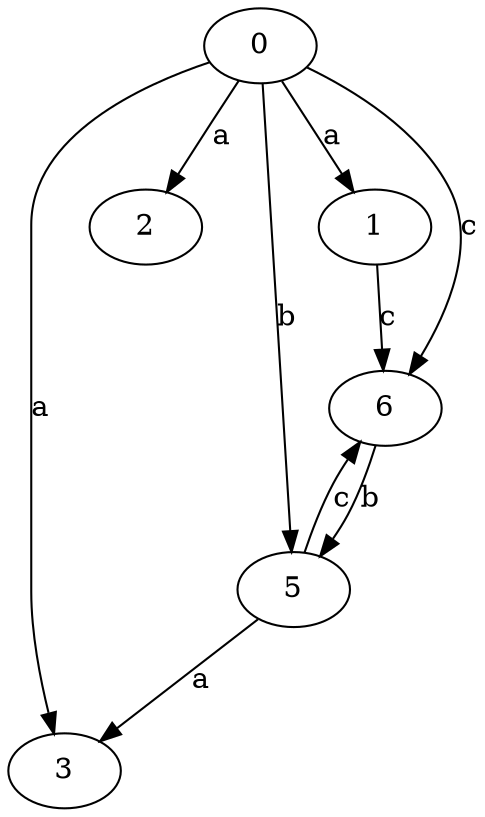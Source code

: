 strict digraph  {
0;
1;
2;
3;
5;
6;
0 -> 1  [label=a];
0 -> 2  [label=a];
0 -> 3  [label=a];
0 -> 5  [label=b];
0 -> 6  [label=c];
1 -> 6  [label=c];
5 -> 3  [label=a];
5 -> 6  [label=c];
6 -> 5  [label=b];
}
